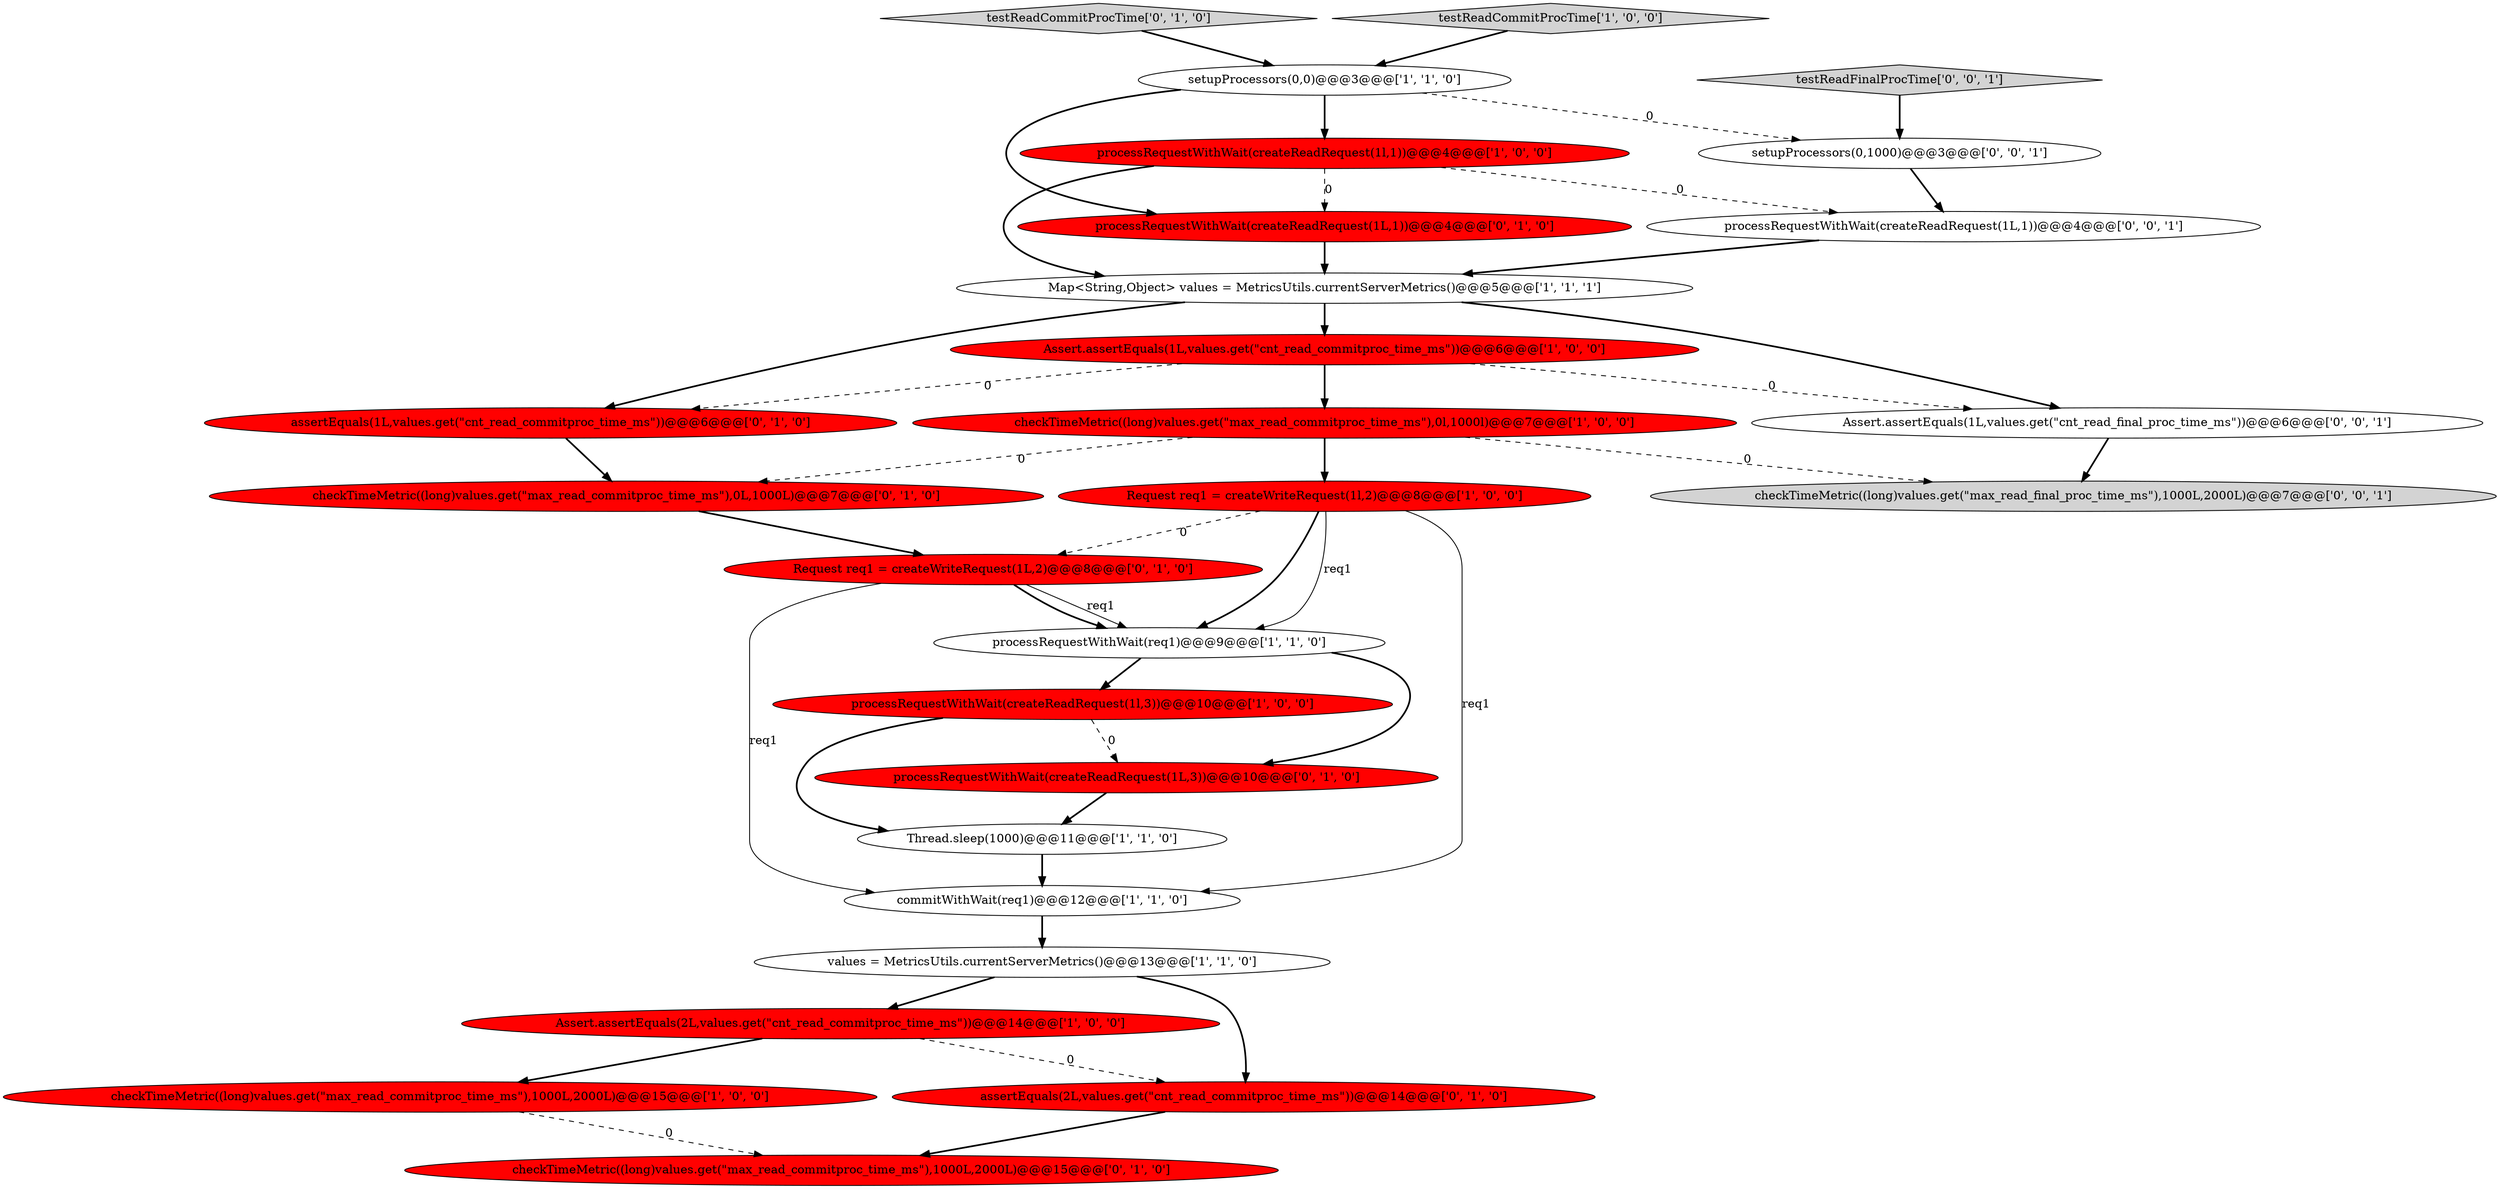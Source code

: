 digraph {
22 [style = filled, label = "checkTimeMetric((long)values.get(\"max_read_final_proc_time_ms\"),1000L,2000L)@@@7@@@['0', '0', '1']", fillcolor = lightgray, shape = ellipse image = "AAA0AAABBB3BBB"];
1 [style = filled, label = "checkTimeMetric((long)values.get(\"max_read_commitproc_time_ms\"),0l,1000l)@@@7@@@['1', '0', '0']", fillcolor = red, shape = ellipse image = "AAA1AAABBB1BBB"];
8 [style = filled, label = "checkTimeMetric((long)values.get(\"max_read_commitproc_time_ms\"),1000L,2000L)@@@15@@@['1', '0', '0']", fillcolor = red, shape = ellipse image = "AAA1AAABBB1BBB"];
4 [style = filled, label = "Assert.assertEquals(1L,values.get(\"cnt_read_commitproc_time_ms\"))@@@6@@@['1', '0', '0']", fillcolor = red, shape = ellipse image = "AAA1AAABBB1BBB"];
15 [style = filled, label = "processRequestWithWait(createReadRequest(1L,3))@@@10@@@['0', '1', '0']", fillcolor = red, shape = ellipse image = "AAA1AAABBB2BBB"];
17 [style = filled, label = "testReadCommitProcTime['0', '1', '0']", fillcolor = lightgray, shape = diamond image = "AAA0AAABBB2BBB"];
21 [style = filled, label = "processRequestWithWait(createReadRequest(1L,1))@@@4@@@['0', '1', '0']", fillcolor = red, shape = ellipse image = "AAA1AAABBB2BBB"];
18 [style = filled, label = "checkTimeMetric((long)values.get(\"max_read_commitproc_time_ms\"),1000L,2000L)@@@15@@@['0', '1', '0']", fillcolor = red, shape = ellipse image = "AAA1AAABBB2BBB"];
25 [style = filled, label = "processRequestWithWait(createReadRequest(1L,1))@@@4@@@['0', '0', '1']", fillcolor = white, shape = ellipse image = "AAA0AAABBB3BBB"];
5 [style = filled, label = "processRequestWithWait(createReadRequest(1l,3))@@@10@@@['1', '0', '0']", fillcolor = red, shape = ellipse image = "AAA1AAABBB1BBB"];
0 [style = filled, label = "setupProcessors(0,0)@@@3@@@['1', '1', '0']", fillcolor = white, shape = ellipse image = "AAA0AAABBB1BBB"];
16 [style = filled, label = "Request req1 = createWriteRequest(1L,2)@@@8@@@['0', '1', '0']", fillcolor = red, shape = ellipse image = "AAA1AAABBB2BBB"];
9 [style = filled, label = "testReadCommitProcTime['1', '0', '0']", fillcolor = lightgray, shape = diamond image = "AAA0AAABBB1BBB"];
6 [style = filled, label = "processRequestWithWait(req1)@@@9@@@['1', '1', '0']", fillcolor = white, shape = ellipse image = "AAA0AAABBB1BBB"];
14 [style = filled, label = "assertEquals(2L,values.get(\"cnt_read_commitproc_time_ms\"))@@@14@@@['0', '1', '0']", fillcolor = red, shape = ellipse image = "AAA1AAABBB2BBB"];
19 [style = filled, label = "checkTimeMetric((long)values.get(\"max_read_commitproc_time_ms\"),0L,1000L)@@@7@@@['0', '1', '0']", fillcolor = red, shape = ellipse image = "AAA1AAABBB2BBB"];
10 [style = filled, label = "Assert.assertEquals(2L,values.get(\"cnt_read_commitproc_time_ms\"))@@@14@@@['1', '0', '0']", fillcolor = red, shape = ellipse image = "AAA1AAABBB1BBB"];
11 [style = filled, label = "Thread.sleep(1000)@@@11@@@['1', '1', '0']", fillcolor = white, shape = ellipse image = "AAA0AAABBB1BBB"];
12 [style = filled, label = "commitWithWait(req1)@@@12@@@['1', '1', '0']", fillcolor = white, shape = ellipse image = "AAA0AAABBB1BBB"];
23 [style = filled, label = "setupProcessors(0,1000)@@@3@@@['0', '0', '1']", fillcolor = white, shape = ellipse image = "AAA0AAABBB3BBB"];
2 [style = filled, label = "Map<String,Object> values = MetricsUtils.currentServerMetrics()@@@5@@@['1', '1', '1']", fillcolor = white, shape = ellipse image = "AAA0AAABBB1BBB"];
7 [style = filled, label = "processRequestWithWait(createReadRequest(1l,1))@@@4@@@['1', '0', '0']", fillcolor = red, shape = ellipse image = "AAA1AAABBB1BBB"];
20 [style = filled, label = "assertEquals(1L,values.get(\"cnt_read_commitproc_time_ms\"))@@@6@@@['0', '1', '0']", fillcolor = red, shape = ellipse image = "AAA1AAABBB2BBB"];
3 [style = filled, label = "values = MetricsUtils.currentServerMetrics()@@@13@@@['1', '1', '0']", fillcolor = white, shape = ellipse image = "AAA0AAABBB1BBB"];
26 [style = filled, label = "Assert.assertEquals(1L,values.get(\"cnt_read_final_proc_time_ms\"))@@@6@@@['0', '0', '1']", fillcolor = white, shape = ellipse image = "AAA0AAABBB3BBB"];
13 [style = filled, label = "Request req1 = createWriteRequest(1l,2)@@@8@@@['1', '0', '0']", fillcolor = red, shape = ellipse image = "AAA1AAABBB1BBB"];
24 [style = filled, label = "testReadFinalProcTime['0', '0', '1']", fillcolor = lightgray, shape = diamond image = "AAA0AAABBB3BBB"];
23->25 [style = bold, label=""];
2->20 [style = bold, label=""];
2->26 [style = bold, label=""];
16->6 [style = solid, label="req1"];
7->21 [style = dashed, label="0"];
9->0 [style = bold, label=""];
16->6 [style = bold, label=""];
0->23 [style = dashed, label="0"];
3->14 [style = bold, label=""];
1->19 [style = dashed, label="0"];
13->6 [style = solid, label="req1"];
11->12 [style = bold, label=""];
0->21 [style = bold, label=""];
4->26 [style = dashed, label="0"];
13->12 [style = solid, label="req1"];
2->4 [style = bold, label=""];
1->13 [style = bold, label=""];
25->2 [style = bold, label=""];
6->15 [style = bold, label=""];
26->22 [style = bold, label=""];
1->22 [style = dashed, label="0"];
19->16 [style = bold, label=""];
21->2 [style = bold, label=""];
0->7 [style = bold, label=""];
3->10 [style = bold, label=""];
6->5 [style = bold, label=""];
17->0 [style = bold, label=""];
15->11 [style = bold, label=""];
10->8 [style = bold, label=""];
4->20 [style = dashed, label="0"];
7->2 [style = bold, label=""];
16->12 [style = solid, label="req1"];
7->25 [style = dashed, label="0"];
8->18 [style = dashed, label="0"];
14->18 [style = bold, label=""];
4->1 [style = bold, label=""];
5->11 [style = bold, label=""];
12->3 [style = bold, label=""];
13->6 [style = bold, label=""];
20->19 [style = bold, label=""];
5->15 [style = dashed, label="0"];
10->14 [style = dashed, label="0"];
13->16 [style = dashed, label="0"];
24->23 [style = bold, label=""];
}
